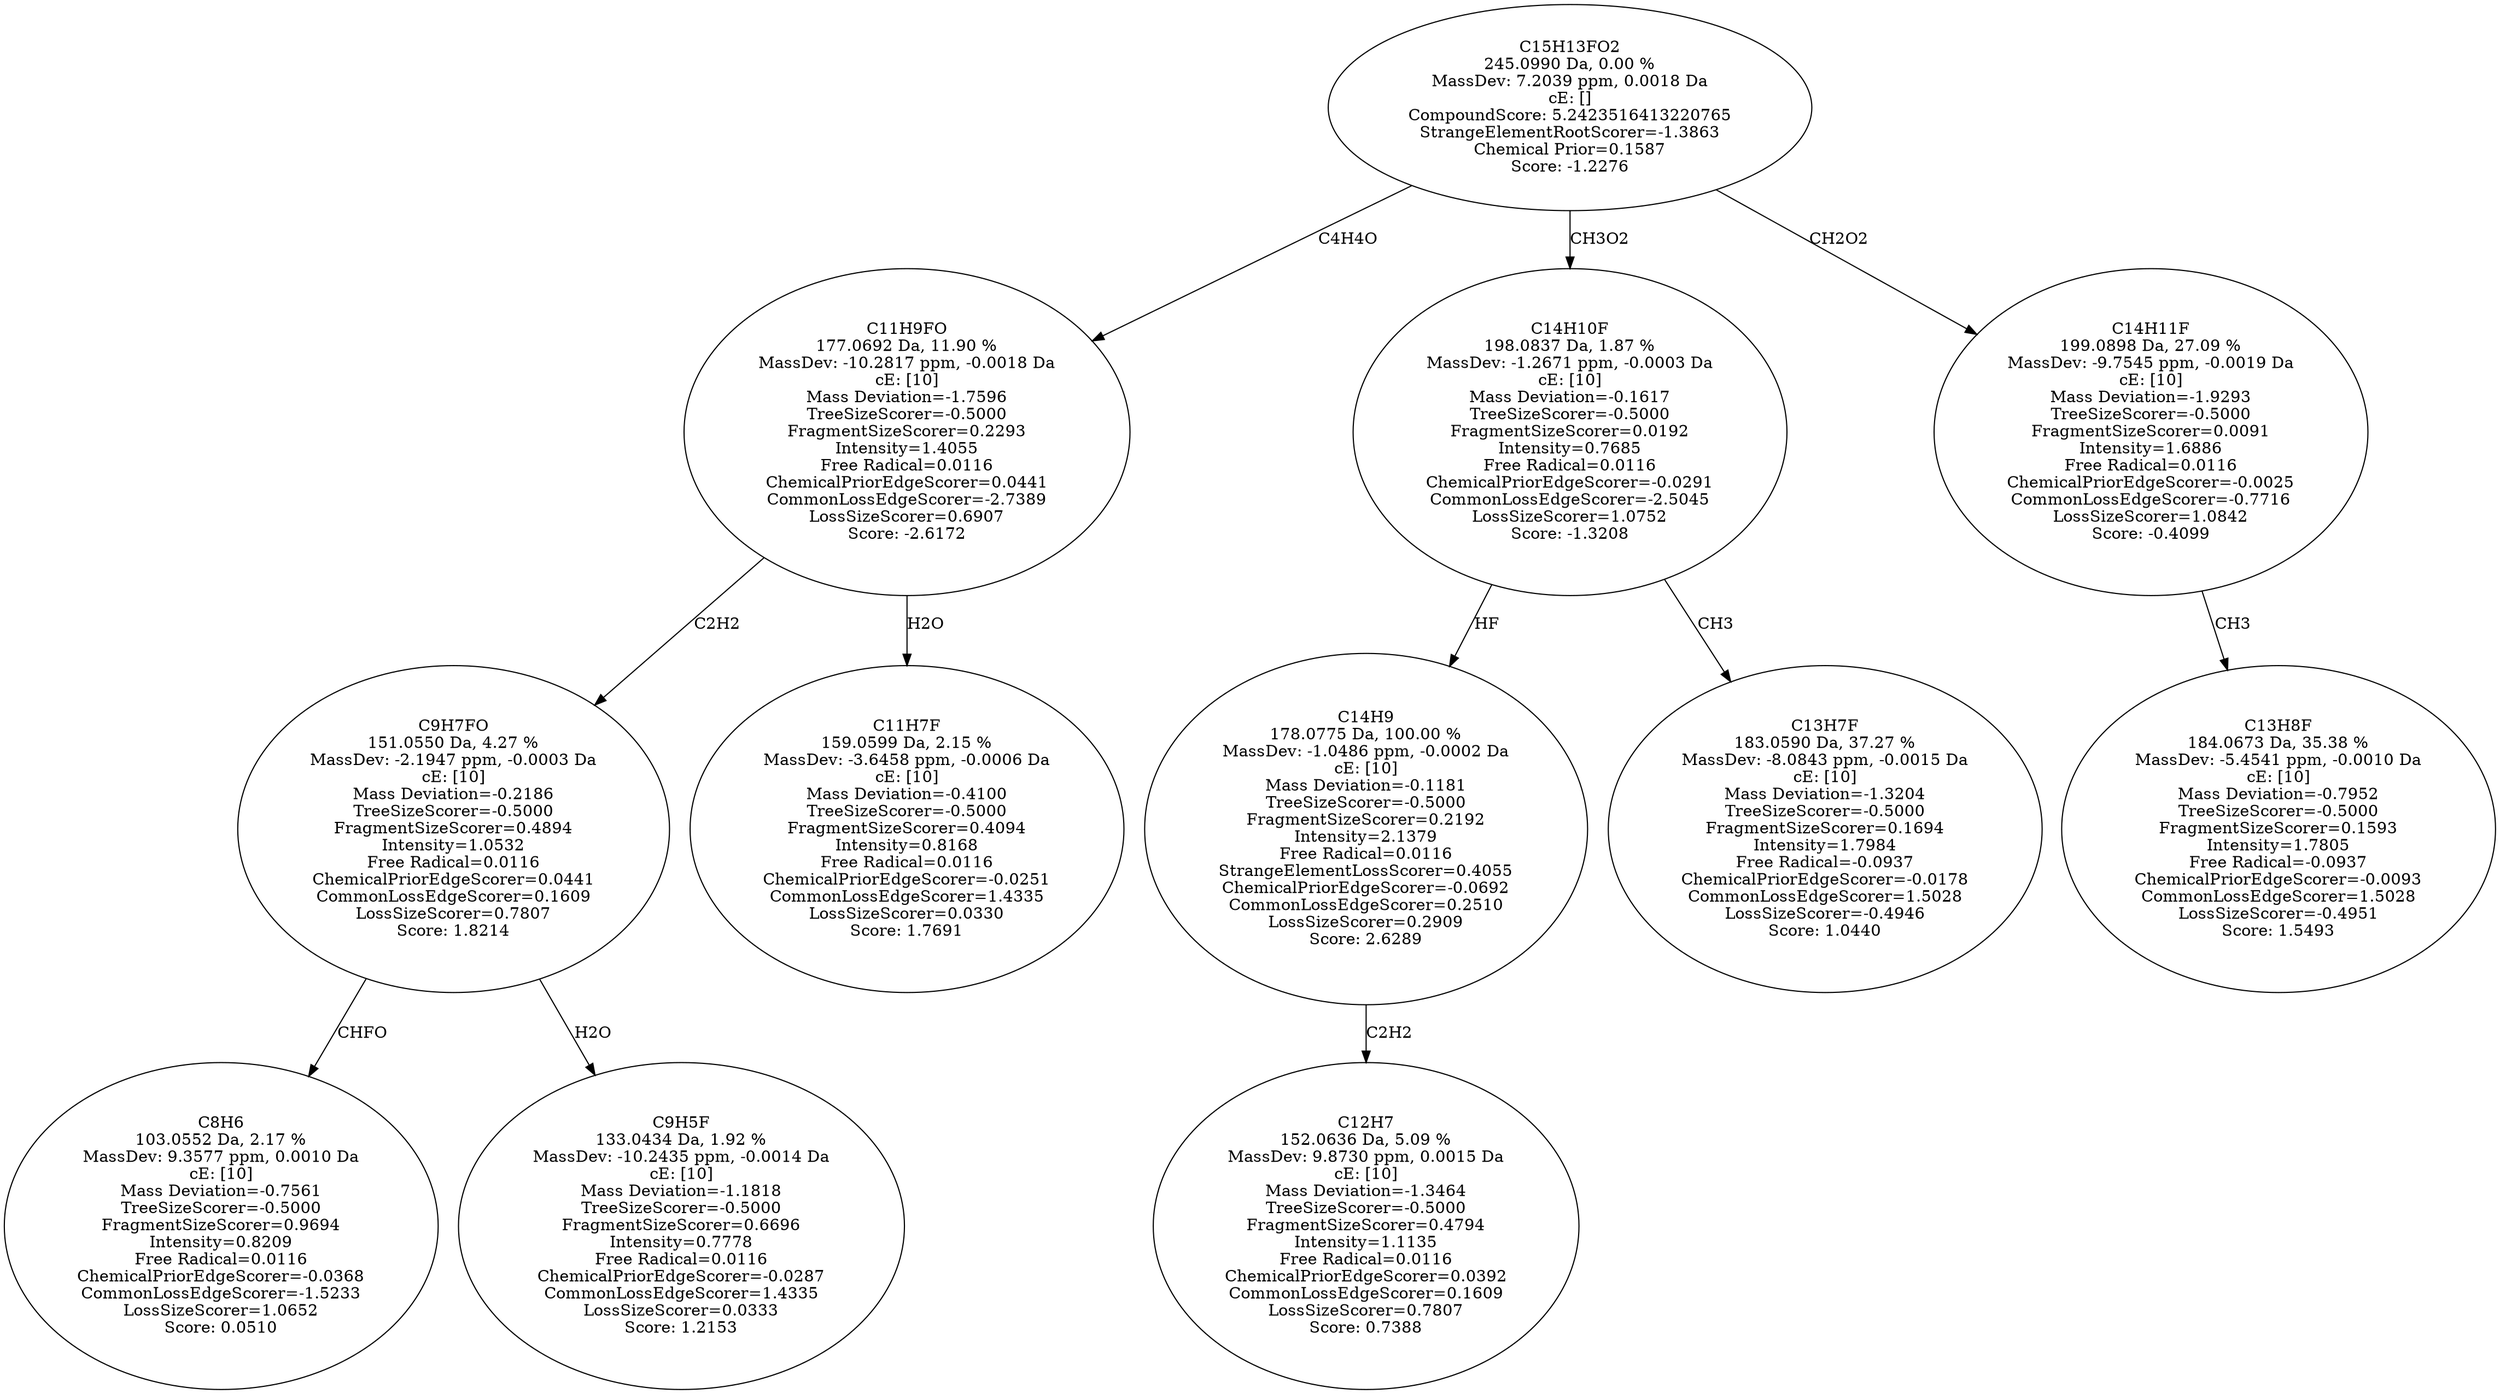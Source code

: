 strict digraph {
v1 [label="C8H6\n103.0552 Da, 2.17 %\nMassDev: 9.3577 ppm, 0.0010 Da\ncE: [10]\nMass Deviation=-0.7561\nTreeSizeScorer=-0.5000\nFragmentSizeScorer=0.9694\nIntensity=0.8209\nFree Radical=0.0116\nChemicalPriorEdgeScorer=-0.0368\nCommonLossEdgeScorer=-1.5233\nLossSizeScorer=1.0652\nScore: 0.0510"];
v2 [label="C9H5F\n133.0434 Da, 1.92 %\nMassDev: -10.2435 ppm, -0.0014 Da\ncE: [10]\nMass Deviation=-1.1818\nTreeSizeScorer=-0.5000\nFragmentSizeScorer=0.6696\nIntensity=0.7778\nFree Radical=0.0116\nChemicalPriorEdgeScorer=-0.0287\nCommonLossEdgeScorer=1.4335\nLossSizeScorer=0.0333\nScore: 1.2153"];
v3 [label="C9H7FO\n151.0550 Da, 4.27 %\nMassDev: -2.1947 ppm, -0.0003 Da\ncE: [10]\nMass Deviation=-0.2186\nTreeSizeScorer=-0.5000\nFragmentSizeScorer=0.4894\nIntensity=1.0532\nFree Radical=0.0116\nChemicalPriorEdgeScorer=0.0441\nCommonLossEdgeScorer=0.1609\nLossSizeScorer=0.7807\nScore: 1.8214"];
v4 [label="C11H7F\n159.0599 Da, 2.15 %\nMassDev: -3.6458 ppm, -0.0006 Da\ncE: [10]\nMass Deviation=-0.4100\nTreeSizeScorer=-0.5000\nFragmentSizeScorer=0.4094\nIntensity=0.8168\nFree Radical=0.0116\nChemicalPriorEdgeScorer=-0.0251\nCommonLossEdgeScorer=1.4335\nLossSizeScorer=0.0330\nScore: 1.7691"];
v5 [label="C11H9FO\n177.0692 Da, 11.90 %\nMassDev: -10.2817 ppm, -0.0018 Da\ncE: [10]\nMass Deviation=-1.7596\nTreeSizeScorer=-0.5000\nFragmentSizeScorer=0.2293\nIntensity=1.4055\nFree Radical=0.0116\nChemicalPriorEdgeScorer=0.0441\nCommonLossEdgeScorer=-2.7389\nLossSizeScorer=0.6907\nScore: -2.6172"];
v6 [label="C12H7\n152.0636 Da, 5.09 %\nMassDev: 9.8730 ppm, 0.0015 Da\ncE: [10]\nMass Deviation=-1.3464\nTreeSizeScorer=-0.5000\nFragmentSizeScorer=0.4794\nIntensity=1.1135\nFree Radical=0.0116\nChemicalPriorEdgeScorer=0.0392\nCommonLossEdgeScorer=0.1609\nLossSizeScorer=0.7807\nScore: 0.7388"];
v7 [label="C14H9\n178.0775 Da, 100.00 %\nMassDev: -1.0486 ppm, -0.0002 Da\ncE: [10]\nMass Deviation=-0.1181\nTreeSizeScorer=-0.5000\nFragmentSizeScorer=0.2192\nIntensity=2.1379\nFree Radical=0.0116\nStrangeElementLossScorer=0.4055\nChemicalPriorEdgeScorer=-0.0692\nCommonLossEdgeScorer=0.2510\nLossSizeScorer=0.2909\nScore: 2.6289"];
v8 [label="C13H7F\n183.0590 Da, 37.27 %\nMassDev: -8.0843 ppm, -0.0015 Da\ncE: [10]\nMass Deviation=-1.3204\nTreeSizeScorer=-0.5000\nFragmentSizeScorer=0.1694\nIntensity=1.7984\nFree Radical=-0.0937\nChemicalPriorEdgeScorer=-0.0178\nCommonLossEdgeScorer=1.5028\nLossSizeScorer=-0.4946\nScore: 1.0440"];
v9 [label="C14H10F\n198.0837 Da, 1.87 %\nMassDev: -1.2671 ppm, -0.0003 Da\ncE: [10]\nMass Deviation=-0.1617\nTreeSizeScorer=-0.5000\nFragmentSizeScorer=0.0192\nIntensity=0.7685\nFree Radical=0.0116\nChemicalPriorEdgeScorer=-0.0291\nCommonLossEdgeScorer=-2.5045\nLossSizeScorer=1.0752\nScore: -1.3208"];
v10 [label="C13H8F\n184.0673 Da, 35.38 %\nMassDev: -5.4541 ppm, -0.0010 Da\ncE: [10]\nMass Deviation=-0.7952\nTreeSizeScorer=-0.5000\nFragmentSizeScorer=0.1593\nIntensity=1.7805\nFree Radical=-0.0937\nChemicalPriorEdgeScorer=-0.0093\nCommonLossEdgeScorer=1.5028\nLossSizeScorer=-0.4951\nScore: 1.5493"];
v11 [label="C14H11F\n199.0898 Da, 27.09 %\nMassDev: -9.7545 ppm, -0.0019 Da\ncE: [10]\nMass Deviation=-1.9293\nTreeSizeScorer=-0.5000\nFragmentSizeScorer=0.0091\nIntensity=1.6886\nFree Radical=0.0116\nChemicalPriorEdgeScorer=-0.0025\nCommonLossEdgeScorer=-0.7716\nLossSizeScorer=1.0842\nScore: -0.4099"];
v12 [label="C15H13FO2\n245.0990 Da, 0.00 %\nMassDev: 7.2039 ppm, 0.0018 Da\ncE: []\nCompoundScore: 5.2423516413220765\nStrangeElementRootScorer=-1.3863\nChemical Prior=0.1587\nScore: -1.2276"];
v3 -> v1 [label="CHFO"];
v3 -> v2 [label="H2O"];
v5 -> v3 [label="C2H2"];
v5 -> v4 [label="H2O"];
v12 -> v5 [label="C4H4O"];
v7 -> v6 [label="C2H2"];
v9 -> v7 [label="HF"];
v9 -> v8 [label="CH3"];
v12 -> v9 [label="CH3O2"];
v11 -> v10 [label="CH3"];
v12 -> v11 [label="CH2O2"];
}